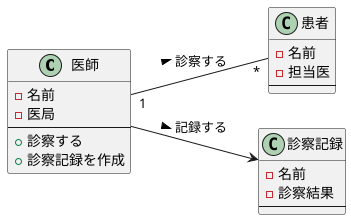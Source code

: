 @startuml 医師と患者と医局と診療記録
left to right direction
class 医師{
- 名前
- 医局
---
+ 診察する
+ 診察記録を作成
}
class 患者{
- 名前
- 担当医
---
}
class 診察記録{
- 名前
- 診察結果
---
}
医師"1"--"*"患者 :診察する >
医師 --> 診察記録 :記録する >

@enduml
@enduml